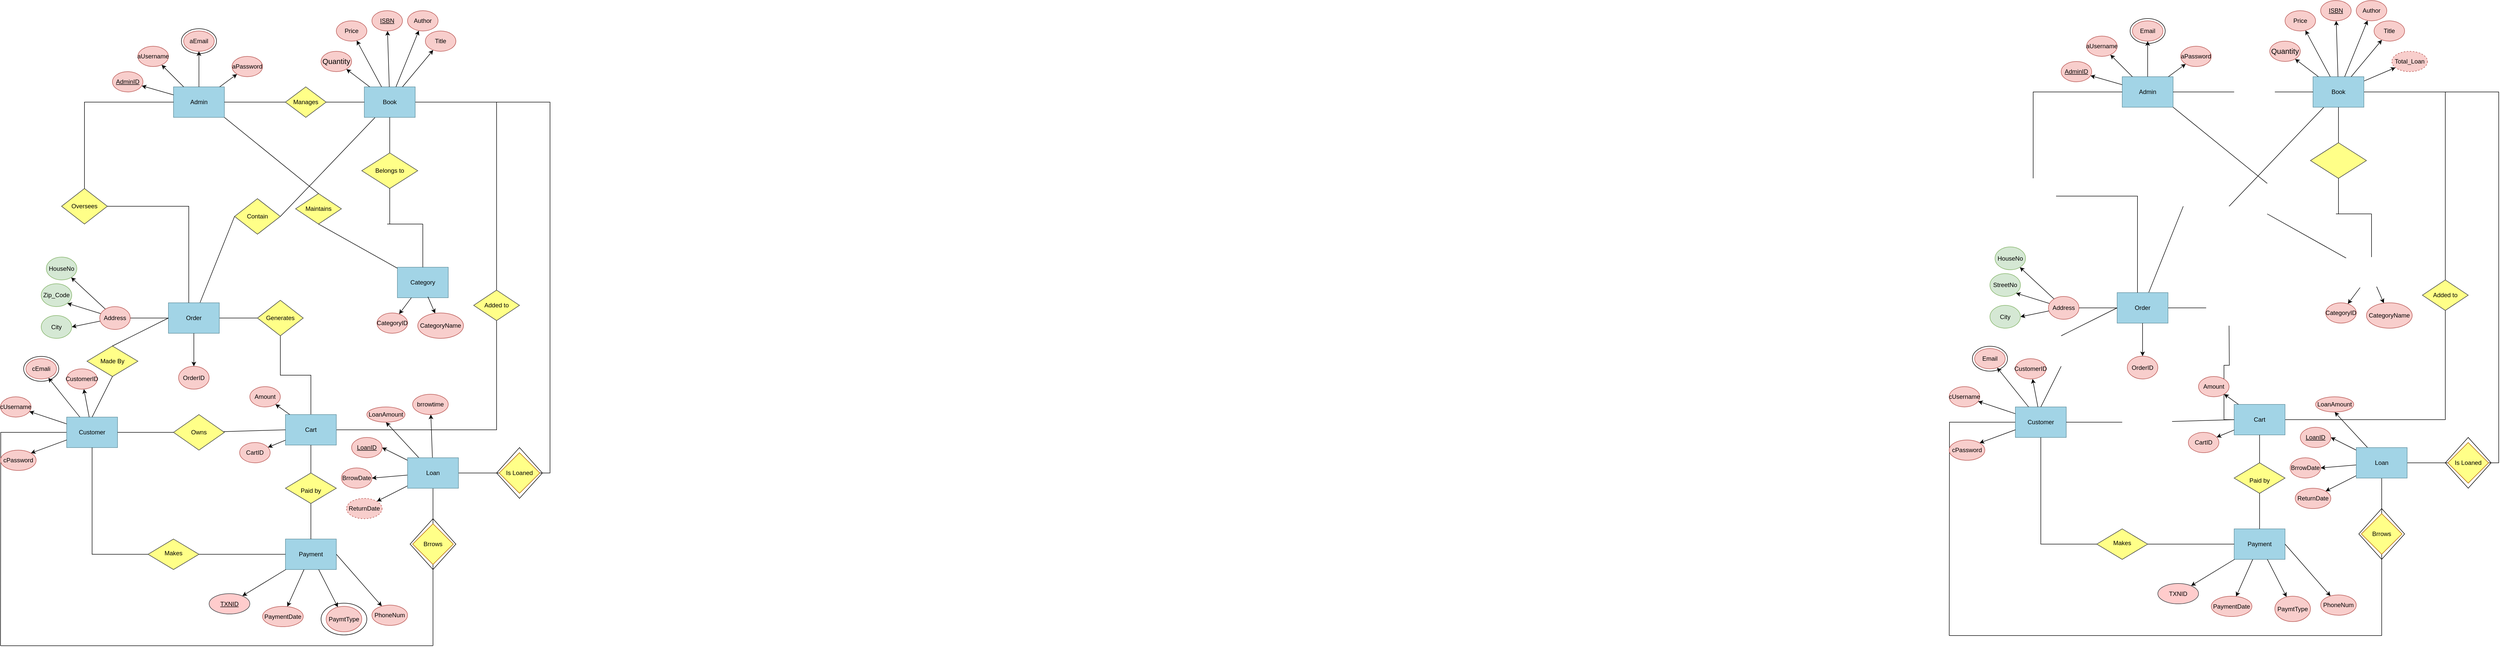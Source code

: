 <mxfile version="26.0.5">
  <diagram name="Page-1" id="6lhcVRIQe2DY9xGinTSk">
    <mxGraphModel dx="404" dy="1044" grid="1" gridSize="10" guides="1" tooltips="1" connect="1" arrows="1" fold="1" page="0" pageScale="1" pageWidth="1390" pageHeight="980" math="0" shadow="0">
      <root>
        <mxCell id="0" />
        <mxCell id="1" parent="0" />
        <mxCell id="knSOr63fwJM2YxoM46Qa-2" value="Admin" style="rounded=0;whiteSpace=wrap;html=1;fillColor=#a2d4e6;strokeColor=#63919f;" parent="1" vertex="1">
          <mxGeometry x="470" y="-370" width="100" height="60" as="geometry" />
        </mxCell>
        <mxCell id="knSOr63fwJM2YxoM46Qa-3" value="&lt;u&gt;AdminID&lt;/u&gt;" style="ellipse;whiteSpace=wrap;html=1;fillColor=#f8cecc;strokeColor=#b85450;" parent="1" vertex="1">
          <mxGeometry x="350" y="-400" width="60" height="40" as="geometry" />
        </mxCell>
        <mxCell id="knSOr63fwJM2YxoM46Qa-4" parent="1" source="knSOr63fwJM2YxoM46Qa-2" target="knSOr63fwJM2YxoM46Qa-3" edge="1">
          <mxGeometry relative="1" as="geometry" />
        </mxCell>
        <mxCell id="knSOr63fwJM2YxoM46Qa-5" value="aUsername" style="ellipse;whiteSpace=wrap;html=1;fillColor=#f8cecc;strokeColor=#b85450;" parent="1" vertex="1">
          <mxGeometry x="400" y="-450" width="60" height="40" as="geometry" />
        </mxCell>
        <mxCell id="knSOr63fwJM2YxoM46Qa-6" parent="1" source="knSOr63fwJM2YxoM46Qa-2" target="knSOr63fwJM2YxoM46Qa-5" edge="1">
          <mxGeometry relative="1" as="geometry" />
        </mxCell>
        <mxCell id="knSOr63fwJM2YxoM46Qa-7" value="aEmail" style="ellipse;whiteSpace=wrap;html=1;fillColor=#f8cecc;strokeColor=#b85450;" parent="1" vertex="1">
          <mxGeometry x="490" y="-480" width="60" height="40" as="geometry" />
        </mxCell>
        <mxCell id="knSOr63fwJM2YxoM46Qa-8" parent="1" source="knSOr63fwJM2YxoM46Qa-2" target="knSOr63fwJM2YxoM46Qa-7" edge="1">
          <mxGeometry relative="1" as="geometry" />
        </mxCell>
        <mxCell id="knSOr63fwJM2YxoM46Qa-9" value="aPassword" style="ellipse;whiteSpace=wrap;html=1;fillColor=#f8cecc;strokeColor=#b85450;" parent="1" vertex="1">
          <mxGeometry x="585" y="-430" width="60" height="40" as="geometry" />
        </mxCell>
        <mxCell id="knSOr63fwJM2YxoM46Qa-10" parent="1" source="knSOr63fwJM2YxoM46Qa-2" target="knSOr63fwJM2YxoM46Qa-9" edge="1">
          <mxGeometry relative="1" as="geometry" />
        </mxCell>
        <mxCell id="knSOr63fwJM2YxoM46Qa-11" value="Manages" style="rhombus;whiteSpace=wrap;html=1;fillColor=#ffff88;strokeColor=#36393d;" parent="1" vertex="1">
          <mxGeometry x="690" y="-370" width="80" height="60" as="geometry" />
        </mxCell>
        <mxCell id="knSOr63fwJM2YxoM46Qa-12" value="Category" style="rounded=0;whiteSpace=wrap;html=1;fillColor=#a2d4e6;strokeColor=#63919f;" parent="1" vertex="1">
          <mxGeometry x="910" y="-15" width="100" height="60" as="geometry" />
        </mxCell>
        <mxCell id="knSOr63fwJM2YxoM46Qa-13" value="CategoryID" style="ellipse;whiteSpace=wrap;html=1;fillColor=#f8cecc;strokeColor=#b85450;" parent="1" vertex="1">
          <mxGeometry x="870" y="75" width="60" height="40" as="geometry" />
        </mxCell>
        <mxCell id="knSOr63fwJM2YxoM46Qa-14" parent="1" source="knSOr63fwJM2YxoM46Qa-12" target="knSOr63fwJM2YxoM46Qa-13" edge="1">
          <mxGeometry relative="1" as="geometry" />
        </mxCell>
        <mxCell id="knSOr63fwJM2YxoM46Qa-15" value="CategoryName" style="ellipse;whiteSpace=wrap;html=1;fillColor=#f8cecc;strokeColor=#b85450;" parent="1" vertex="1">
          <mxGeometry x="950" y="75" width="90" height="50" as="geometry" />
        </mxCell>
        <mxCell id="knSOr63fwJM2YxoM46Qa-16" style="exitX=0.6;exitY=0.971;exitDx=0;exitDy=0;exitPerimeter=0;" parent="1" source="knSOr63fwJM2YxoM46Qa-12" target="knSOr63fwJM2YxoM46Qa-15" edge="1">
          <mxGeometry relative="1" as="geometry">
            <mxPoint x="1000" y="211" as="sourcePoint" />
          </mxGeometry>
        </mxCell>
        <mxCell id="viwkElXMkvqY3WvH5bWG-11" style="edgeStyle=orthogonalEdgeStyle;rounded=0;orthogonalLoop=1;jettySize=auto;html=1;endArrow=none;endFill=0;" parent="1" source="knSOr63fwJM2YxoM46Qa-17" target="knSOr63fwJM2YxoM46Qa-91" edge="1">
          <mxGeometry relative="1" as="geometry">
            <mxPoint x="1120" y="-190" as="targetPoint" />
          </mxGeometry>
        </mxCell>
        <mxCell id="viwkElXMkvqY3WvH5bWG-37" style="rounded=0;orthogonalLoop=1;jettySize=auto;html=1;entryX=1;entryY=0.5;entryDx=0;entryDy=0;endArrow=none;endFill=0;" parent="1" source="knSOr63fwJM2YxoM46Qa-17" target="viwkElXMkvqY3WvH5bWG-40" edge="1">
          <mxGeometry relative="1" as="geometry">
            <mxPoint x="650" y="-140" as="targetPoint" />
          </mxGeometry>
        </mxCell>
        <mxCell id="XFWJKoRLsI-GRv0qEJuy-27" style="edgeStyle=orthogonalEdgeStyle;rounded=0;orthogonalLoop=1;jettySize=auto;html=1;entryX=1;entryY=0.5;entryDx=0;entryDy=0;endArrow=none;endFill=0;" parent="1" source="knSOr63fwJM2YxoM46Qa-17" target="XFWJKoRLsI-GRv0qEJuy-25" edge="1">
          <mxGeometry relative="1" as="geometry" />
        </mxCell>
        <mxCell id="knSOr63fwJM2YxoM46Qa-17" value="Book" style="rounded=0;whiteSpace=wrap;html=1;fillColor=#a2d4e6;strokeColor=#63919f;" parent="1" vertex="1">
          <mxGeometry x="845" y="-370" width="100" height="60" as="geometry" />
        </mxCell>
        <mxCell id="knSOr63fwJM2YxoM46Qa-18" value="&lt;span id=&quot;docs-internal-guid-73259956-7fff-de5f-6799-3c9fa48e41fe&quot;&gt;&lt;span style=&quot;font-size: 11pt; font-family: Arial, sans-serif; background-color: transparent; font-variant-numeric: normal; font-variant-east-asian: normal; font-variant-alternates: normal; font-variant-position: normal; font-variant-emoji: normal; vertical-align: baseline; white-space-collapse: preserve;&quot;&gt;Quantity&lt;/span&gt;&lt;/span&gt;" style="ellipse;whiteSpace=wrap;html=1;fillColor=#f8cecc;strokeColor=#b85450;" parent="1" vertex="1">
          <mxGeometry x="760" y="-440" width="60" height="40" as="geometry" />
        </mxCell>
        <mxCell id="knSOr63fwJM2YxoM46Qa-19" parent="1" source="knSOr63fwJM2YxoM46Qa-17" target="knSOr63fwJM2YxoM46Qa-18" edge="1">
          <mxGeometry relative="1" as="geometry" />
        </mxCell>
        <mxCell id="knSOr63fwJM2YxoM46Qa-20" value="Title" style="ellipse;whiteSpace=wrap;html=1;fillColor=#f8cecc;strokeColor=#b85450;" parent="1" vertex="1">
          <mxGeometry x="965" y="-480" width="60" height="40" as="geometry" />
        </mxCell>
        <mxCell id="knSOr63fwJM2YxoM46Qa-21" parent="1" source="knSOr63fwJM2YxoM46Qa-17" target="knSOr63fwJM2YxoM46Qa-20" edge="1">
          <mxGeometry relative="1" as="geometry" />
        </mxCell>
        <mxCell id="knSOr63fwJM2YxoM46Qa-22" value="&lt;u&gt;ISBN&lt;/u&gt;" style="ellipse;whiteSpace=wrap;html=1;fillColor=#f8cecc;strokeColor=#b85450;" parent="1" vertex="1">
          <mxGeometry x="860" y="-520" width="60" height="40" as="geometry" />
        </mxCell>
        <mxCell id="knSOr63fwJM2YxoM46Qa-23" parent="1" source="knSOr63fwJM2YxoM46Qa-17" target="knSOr63fwJM2YxoM46Qa-22" edge="1">
          <mxGeometry relative="1" as="geometry" />
        </mxCell>
        <mxCell id="knSOr63fwJM2YxoM46Qa-24" value="Price" style="ellipse;whiteSpace=wrap;html=1;fillColor=#f8cecc;strokeColor=#b85450;" parent="1" vertex="1">
          <mxGeometry x="790" y="-500" width="60" height="40" as="geometry" />
        </mxCell>
        <mxCell id="knSOr63fwJM2YxoM46Qa-25" parent="1" source="knSOr63fwJM2YxoM46Qa-17" target="knSOr63fwJM2YxoM46Qa-24" edge="1">
          <mxGeometry relative="1" as="geometry" />
        </mxCell>
        <mxCell id="knSOr63fwJM2YxoM46Qa-26" value="Author" style="ellipse;whiteSpace=wrap;html=1;fillColor=#f8cecc;strokeColor=#b85450;" parent="1" vertex="1">
          <mxGeometry x="930" y="-520" width="60" height="40" as="geometry" />
        </mxCell>
        <mxCell id="knSOr63fwJM2YxoM46Qa-27" parent="1" source="knSOr63fwJM2YxoM46Qa-17" target="knSOr63fwJM2YxoM46Qa-26" edge="1">
          <mxGeometry relative="1" as="geometry" />
        </mxCell>
        <mxCell id="knSOr63fwJM2YxoM46Qa-28" value="Payment" style="rounded=0;whiteSpace=wrap;html=1;fillColor=#a2d4e6;strokeColor=#63919f;" parent="1" vertex="1">
          <mxGeometry x="690" y="520" width="100" height="60" as="geometry" />
        </mxCell>
        <mxCell id="knSOr63fwJM2YxoM46Qa-31" value="PaymtType" style="ellipse;whiteSpace=wrap;html=1;fillColor=#f8cecc;strokeColor=#b85450;" parent="1" vertex="1">
          <mxGeometry x="770" y="652.5" width="70" height="50" as="geometry" />
        </mxCell>
        <mxCell id="knSOr63fwJM2YxoM46Qa-32" parent="1" source="knSOr63fwJM2YxoM46Qa-28" target="knSOr63fwJM2YxoM46Qa-31" edge="1">
          <mxGeometry relative="1" as="geometry" />
        </mxCell>
        <mxCell id="knSOr63fwJM2YxoM46Qa-33" value="PaymentDate" style="ellipse;whiteSpace=wrap;html=1;fillColor=#f8cecc;strokeColor=#b85450;" parent="1" vertex="1">
          <mxGeometry x="645" y="652.5" width="80" height="40" as="geometry" />
        </mxCell>
        <mxCell id="knSOr63fwJM2YxoM46Qa-34" parent="1" source="knSOr63fwJM2YxoM46Qa-28" target="knSOr63fwJM2YxoM46Qa-33" edge="1">
          <mxGeometry relative="1" as="geometry" />
        </mxCell>
        <mxCell id="knSOr63fwJM2YxoM46Qa-35" value="&lt;u&gt;TXNID&lt;/u&gt;" style="ellipse;whiteSpace=wrap;html=1;fillColor=#ffcccc;strokeColor=#36393d;" parent="1" vertex="1">
          <mxGeometry x="540" y="627.5" width="80" height="40" as="geometry" />
        </mxCell>
        <mxCell id="knSOr63fwJM2YxoM46Qa-36" parent="1" source="knSOr63fwJM2YxoM46Qa-28" target="knSOr63fwJM2YxoM46Qa-35" edge="1">
          <mxGeometry relative="1" as="geometry" />
        </mxCell>
        <mxCell id="viwkElXMkvqY3WvH5bWG-10" style="edgeStyle=orthogonalEdgeStyle;rounded=0;orthogonalLoop=1;jettySize=auto;html=1;entryX=0.5;entryY=1;entryDx=0;entryDy=0;endArrow=none;endFill=0;" parent="1" source="knSOr63fwJM2YxoM46Qa-37" target="knSOr63fwJM2YxoM46Qa-91" edge="1">
          <mxGeometry relative="1" as="geometry" />
        </mxCell>
        <mxCell id="viwkElXMkvqY3WvH5bWG-21" style="edgeStyle=orthogonalEdgeStyle;rounded=0;orthogonalLoop=1;jettySize=auto;html=1;entryX=0.5;entryY=1;entryDx=0;entryDy=0;endArrow=none;endFill=0;" parent="1" source="knSOr63fwJM2YxoM46Qa-37" target="viwkElXMkvqY3WvH5bWG-15" edge="1">
          <mxGeometry relative="1" as="geometry" />
        </mxCell>
        <mxCell id="knSOr63fwJM2YxoM46Qa-37" value="Cart" style="rounded=0;whiteSpace=wrap;html=1;fillColor=#a2d4e6;strokeColor=#63919f;" parent="1" vertex="1">
          <mxGeometry x="690" y="275" width="100" height="60" as="geometry" />
        </mxCell>
        <mxCell id="knSOr63fwJM2YxoM46Qa-38" value="CartID" style="ellipse;whiteSpace=wrap;html=1;fillColor=#f8cecc;strokeColor=#b85450;" parent="1" vertex="1">
          <mxGeometry x="600" y="330" width="60" height="40" as="geometry" />
        </mxCell>
        <mxCell id="knSOr63fwJM2YxoM46Qa-39" parent="1" source="knSOr63fwJM2YxoM46Qa-37" target="knSOr63fwJM2YxoM46Qa-38" edge="1">
          <mxGeometry relative="1" as="geometry" />
        </mxCell>
        <mxCell id="knSOr63fwJM2YxoM46Qa-40" value="Amount" style="ellipse;whiteSpace=wrap;html=1;fillColor=#f8cecc;strokeColor=#b85450;" parent="1" vertex="1">
          <mxGeometry x="620" y="220" width="60" height="40" as="geometry" />
        </mxCell>
        <mxCell id="knSOr63fwJM2YxoM46Qa-41" parent="1" source="knSOr63fwJM2YxoM46Qa-37" target="knSOr63fwJM2YxoM46Qa-40" edge="1">
          <mxGeometry relative="1" as="geometry" />
        </mxCell>
        <mxCell id="viwkElXMkvqY3WvH5bWG-17" style="edgeStyle=orthogonalEdgeStyle;rounded=0;orthogonalLoop=1;jettySize=auto;html=1;entryX=0;entryY=0.5;entryDx=0;entryDy=0;endArrow=none;endFill=0;" parent="1" source="knSOr63fwJM2YxoM46Qa-42" target="viwkElXMkvqY3WvH5bWG-15" edge="1">
          <mxGeometry relative="1" as="geometry" />
        </mxCell>
        <mxCell id="viwkElXMkvqY3WvH5bWG-27" style="rounded=0;orthogonalLoop=1;jettySize=auto;html=1;entryX=1;entryY=0.5;entryDx=0;entryDy=0;endArrow=none;endFill=0;" parent="1" source="knSOr63fwJM2YxoM46Qa-42" target="viwkElXMkvqY3WvH5bWG-22" edge="1">
          <mxGeometry relative="1" as="geometry" />
        </mxCell>
        <mxCell id="viwkElXMkvqY3WvH5bWG-38" style="rounded=0;orthogonalLoop=1;jettySize=auto;html=1;entryX=0;entryY=0.5;entryDx=0;entryDy=0;endArrow=none;endFill=0;" parent="1" source="knSOr63fwJM2YxoM46Qa-42" target="viwkElXMkvqY3WvH5bWG-40" edge="1">
          <mxGeometry relative="1" as="geometry">
            <mxPoint x="560" y="10.0" as="targetPoint" />
          </mxGeometry>
        </mxCell>
        <mxCell id="knSOr63fwJM2YxoM46Qa-42" value="Order" style="rounded=0;whiteSpace=wrap;html=1;fillColor=#a2d4e6;strokeColor=#63919f;" parent="1" vertex="1">
          <mxGeometry x="460" y="55" width="100" height="60" as="geometry" />
        </mxCell>
        <mxCell id="knSOr63fwJM2YxoM46Qa-43" value="OrderID" style="ellipse;whiteSpace=wrap;html=1;fillColor=#f8cecc;strokeColor=#b85450;" parent="1" vertex="1">
          <mxGeometry x="480" y="180" width="60" height="45" as="geometry" />
        </mxCell>
        <mxCell id="knSOr63fwJM2YxoM46Qa-44" parent="1" source="knSOr63fwJM2YxoM46Qa-42" target="knSOr63fwJM2YxoM46Qa-43" edge="1">
          <mxGeometry relative="1" as="geometry" />
        </mxCell>
        <mxCell id="XFWJKoRLsI-GRv0qEJuy-2" style="edgeStyle=orthogonalEdgeStyle;rounded=0;orthogonalLoop=1;jettySize=auto;html=1;elbow=vertical;endArrow=none;endFill=0;" parent="1" source="knSOr63fwJM2YxoM46Qa-49" edge="1">
          <mxGeometry relative="1" as="geometry">
            <mxPoint x="130" y="730" as="targetPoint" />
          </mxGeometry>
        </mxCell>
        <mxCell id="knSOr63fwJM2YxoM46Qa-49" value="Customer" style="rounded=0;whiteSpace=wrap;html=1;fillColor=#a2d4e6;strokeColor=#63919f;" parent="1" vertex="1">
          <mxGeometry x="260" y="280" width="100" height="60" as="geometry" />
        </mxCell>
        <mxCell id="knSOr63fwJM2YxoM46Qa-50" value="CustomerID" style="ellipse;whiteSpace=wrap;html=1;fillColor=#f8cecc;strokeColor=#b85450;" parent="1" vertex="1">
          <mxGeometry x="260" y="185" width="60" height="40" as="geometry" />
        </mxCell>
        <mxCell id="knSOr63fwJM2YxoM46Qa-51" parent="1" source="knSOr63fwJM2YxoM46Qa-49" target="knSOr63fwJM2YxoM46Qa-50" edge="1">
          <mxGeometry relative="1" as="geometry" />
        </mxCell>
        <mxCell id="knSOr63fwJM2YxoM46Qa-52" value="cUsername" style="ellipse;whiteSpace=wrap;html=1;fillColor=#f8cecc;strokeColor=#b85450;" parent="1" vertex="1">
          <mxGeometry x="130" y="240" width="60" height="40" as="geometry" />
        </mxCell>
        <mxCell id="knSOr63fwJM2YxoM46Qa-53" parent="1" source="knSOr63fwJM2YxoM46Qa-49" target="knSOr63fwJM2YxoM46Qa-52" edge="1">
          <mxGeometry relative="1" as="geometry" />
        </mxCell>
        <mxCell id="knSOr63fwJM2YxoM46Qa-54" value="cEmali" style="ellipse;whiteSpace=wrap;html=1;fillColor=#f8cecc;strokeColor=#b85450;" parent="1" vertex="1">
          <mxGeometry x="180" y="165" width="60" height="40" as="geometry" />
        </mxCell>
        <mxCell id="knSOr63fwJM2YxoM46Qa-55" parent="1" source="knSOr63fwJM2YxoM46Qa-49" target="knSOr63fwJM2YxoM46Qa-54" edge="1">
          <mxGeometry relative="1" as="geometry" />
        </mxCell>
        <mxCell id="knSOr63fwJM2YxoM46Qa-56" value="" style="endArrow=none;html=1;rounded=0;entryX=0.5;entryY=1;entryDx=0;entryDy=0;exitX=0.5;exitY=0;exitDx=0;exitDy=0;" parent="1" source="knSOr63fwJM2YxoM46Qa-57" target="knSOr63fwJM2YxoM46Qa-17" edge="1">
          <mxGeometry width="50" height="50" relative="1" as="geometry">
            <mxPoint x="900" y="-210" as="sourcePoint" />
            <mxPoint x="900" y="-171" as="targetPoint" />
          </mxGeometry>
        </mxCell>
        <mxCell id="knSOr63fwJM2YxoM46Qa-57" value="" style="rhombus;whiteSpace=wrap;html=1;fillColor=#ffff88;strokeColor=#36393d;" parent="1" vertex="1">
          <mxGeometry x="840" y="-240" width="110" height="70" as="geometry" />
        </mxCell>
        <mxCell id="knSOr63fwJM2YxoM46Qa-59" value="Belongs to" style="text;html=1;align=center;verticalAlign=middle;whiteSpace=wrap;rounded=0;fillColor=none;strokeColor=none;glass=0;gradientColor=none;" parent="1" vertex="1">
          <mxGeometry x="865" y="-220" width="60" height="30" as="geometry" />
        </mxCell>
        <mxCell id="viwkElXMkvqY3WvH5bWG-7" style="rounded=0;orthogonalLoop=1;jettySize=auto;html=1;entryX=0;entryY=0.5;entryDx=0;entryDy=0;endArrow=none;endFill=0;" parent="1" source="knSOr63fwJM2YxoM46Qa-60" target="knSOr63fwJM2YxoM46Qa-37" edge="1">
          <mxGeometry relative="1" as="geometry">
            <mxPoint x="670" y="300" as="targetPoint" />
          </mxGeometry>
        </mxCell>
        <mxCell id="knSOr63fwJM2YxoM46Qa-60" value="" style="rhombus;whiteSpace=wrap;html=1;fillColor=#ffff88;strokeColor=#36393d;" parent="1" vertex="1">
          <mxGeometry x="470" y="275" width="100" height="70" as="geometry" />
        </mxCell>
        <mxCell id="knSOr63fwJM2YxoM46Qa-61" value="Owns" style="text;html=1;align=center;verticalAlign=middle;whiteSpace=wrap;rounded=0;" parent="1" vertex="1">
          <mxGeometry x="490" y="295" width="60" height="30" as="geometry" />
        </mxCell>
        <mxCell id="knSOr63fwJM2YxoM46Qa-62" value="" style="endArrow=none;html=1;rounded=0;entryX=0;entryY=0.5;entryDx=0;entryDy=0;exitX=1;exitY=0.5;exitDx=0;exitDy=0;" parent="1" source="knSOr63fwJM2YxoM46Qa-11" target="knSOr63fwJM2YxoM46Qa-17" edge="1">
          <mxGeometry width="50" height="50" relative="1" as="geometry">
            <mxPoint x="390" y="-160" as="sourcePoint" />
            <mxPoint x="440" y="-210" as="targetPoint" />
          </mxGeometry>
        </mxCell>
        <mxCell id="knSOr63fwJM2YxoM46Qa-65" value="" style="endArrow=none;html=1;rounded=0;entryX=0;entryY=0.5;entryDx=0;entryDy=0;exitX=1;exitY=0.5;exitDx=0;exitDy=0;" parent="1" source="knSOr63fwJM2YxoM46Qa-49" target="knSOr63fwJM2YxoM46Qa-60" edge="1">
          <mxGeometry width="50" height="50" relative="1" as="geometry">
            <mxPoint x="420" y="245" as="sourcePoint" />
            <mxPoint x="510" y="110" as="targetPoint" />
          </mxGeometry>
        </mxCell>
        <mxCell id="viwkElXMkvqY3WvH5bWG-8" style="rounded=0;orthogonalLoop=1;jettySize=auto;html=1;entryX=0.5;entryY=0;entryDx=0;entryDy=0;endArrow=none;endFill=0;" parent="1" source="knSOr63fwJM2YxoM46Qa-66" target="knSOr63fwJM2YxoM46Qa-28" edge="1">
          <mxGeometry relative="1" as="geometry" />
        </mxCell>
        <mxCell id="knSOr63fwJM2YxoM46Qa-66" value="" style="rhombus;whiteSpace=wrap;html=1;fillColor=#ffff88;strokeColor=#36393d;" parent="1" vertex="1">
          <mxGeometry x="690" y="390" width="100" height="60" as="geometry" />
        </mxCell>
        <mxCell id="knSOr63fwJM2YxoM46Qa-67" value="" style="endArrow=none;html=1;rounded=0;entryX=0.5;entryY=0;entryDx=0;entryDy=0;exitX=0.5;exitY=1;exitDx=0;exitDy=0;" parent="1" source="knSOr63fwJM2YxoM46Qa-37" target="knSOr63fwJM2YxoM46Qa-66" edge="1">
          <mxGeometry width="50" height="50" relative="1" as="geometry">
            <mxPoint x="750" y="260" as="sourcePoint" />
            <mxPoint x="749.81" y="325" as="targetPoint" />
          </mxGeometry>
        </mxCell>
        <mxCell id="knSOr63fwJM2YxoM46Qa-69" value="Paid by" style="text;html=1;align=center;verticalAlign=middle;whiteSpace=wrap;rounded=0;" parent="1" vertex="1">
          <mxGeometry x="710" y="410" width="60" height="30" as="geometry" />
        </mxCell>
        <mxCell id="knSOr63fwJM2YxoM46Qa-70" value="" style="rhombus;whiteSpace=wrap;html=1;fillColor=#ffff88;strokeColor=#36393d;" parent="1" vertex="1">
          <mxGeometry x="250" y="-170" width="90" height="70" as="geometry" />
        </mxCell>
        <mxCell id="knSOr63fwJM2YxoM46Qa-71" value="Oversees" style="text;html=1;align=center;verticalAlign=middle;whiteSpace=wrap;rounded=0;" parent="1" vertex="1">
          <mxGeometry x="265" y="-150" width="60" height="30" as="geometry" />
        </mxCell>
        <mxCell id="knSOr63fwJM2YxoM46Qa-72" value="" style="endArrow=none;html=1;rounded=0;entryX=0;entryY=0.5;entryDx=0;entryDy=0;exitX=0.5;exitY=0;exitDx=0;exitDy=0;" parent="1" source="knSOr63fwJM2YxoM46Qa-70" target="knSOr63fwJM2YxoM46Qa-2" edge="1">
          <mxGeometry width="50" height="50" relative="1" as="geometry">
            <mxPoint x="540" y="50" as="sourcePoint" />
            <mxPoint x="590" as="targetPoint" />
            <Array as="points">
              <mxPoint x="295" y="-340" />
            </Array>
          </mxGeometry>
        </mxCell>
        <mxCell id="knSOr63fwJM2YxoM46Qa-73" value="" style="endArrow=none;html=1;rounded=0;entryX=1;entryY=0.5;entryDx=0;entryDy=0;exitX=0.4;exitY=0;exitDx=0;exitDy=0;exitPerimeter=0;" parent="1" source="knSOr63fwJM2YxoM46Qa-42" target="knSOr63fwJM2YxoM46Qa-70" edge="1">
          <mxGeometry width="50" height="50" relative="1" as="geometry">
            <mxPoint x="560" y="40" as="sourcePoint" />
            <mxPoint x="570" y="-10" as="targetPoint" />
            <Array as="points">
              <mxPoint x="500" y="-135" />
            </Array>
          </mxGeometry>
        </mxCell>
        <mxCell id="knSOr63fwJM2YxoM46Qa-78" value="" style="rhombus;whiteSpace=wrap;html=1;fillColor=#ffff88;strokeColor=#36393d;" parent="1" vertex="1">
          <mxGeometry x="300" y="140" width="100" height="60" as="geometry" />
        </mxCell>
        <mxCell id="knSOr63fwJM2YxoM46Qa-79" value="" style="endArrow=none;html=1;rounded=0;exitX=0.5;exitY=0;exitDx=0;exitDy=0;entryX=0;entryY=0.5;entryDx=0;entryDy=0;" parent="1" source="knSOr63fwJM2YxoM46Qa-78" target="knSOr63fwJM2YxoM46Qa-42" edge="1">
          <mxGeometry width="50" height="50" relative="1" as="geometry">
            <mxPoint x="730" y="120" as="sourcePoint" />
            <mxPoint x="520" y="70" as="targetPoint" />
          </mxGeometry>
        </mxCell>
        <mxCell id="knSOr63fwJM2YxoM46Qa-80" value="" style="endArrow=none;html=1;rounded=0;exitX=0.5;exitY=0;exitDx=0;exitDy=0;entryX=0.5;entryY=1;entryDx=0;entryDy=0;" parent="1" source="knSOr63fwJM2YxoM46Qa-49" target="knSOr63fwJM2YxoM46Qa-78" edge="1">
          <mxGeometry width="50" height="50" relative="1" as="geometry">
            <mxPoint x="730" y="120" as="sourcePoint" />
            <mxPoint x="780" y="70" as="targetPoint" />
          </mxGeometry>
        </mxCell>
        <mxCell id="knSOr63fwJM2YxoM46Qa-81" value="Made By" style="text;html=1;align=center;verticalAlign=middle;whiteSpace=wrap;rounded=0;" parent="1" vertex="1">
          <mxGeometry x="320" y="155" width="60" height="30" as="geometry" />
        </mxCell>
        <mxCell id="knSOr63fwJM2YxoM46Qa-82" value="" style="rhombus;whiteSpace=wrap;html=1;fillColor=#ffff88;strokeColor=#36393d;" parent="1" vertex="1">
          <mxGeometry x="420" y="520" width="100" height="60" as="geometry" />
        </mxCell>
        <mxCell id="knSOr63fwJM2YxoM46Qa-83" value="Makes" style="text;html=1;align=center;verticalAlign=middle;whiteSpace=wrap;rounded=0;" parent="1" vertex="1">
          <mxGeometry x="440" y="535" width="60" height="25" as="geometry" />
        </mxCell>
        <mxCell id="knSOr63fwJM2YxoM46Qa-84" value="" style="endArrow=none;html=1;rounded=0;entryX=0;entryY=0.5;entryDx=0;entryDy=0;exitX=1;exitY=0.5;exitDx=0;exitDy=0;" parent="1" source="knSOr63fwJM2YxoM46Qa-82" target="knSOr63fwJM2YxoM46Qa-28" edge="1">
          <mxGeometry width="50" height="50" relative="1" as="geometry">
            <mxPoint x="610" y="420" as="sourcePoint" />
            <mxPoint x="660" y="370" as="targetPoint" />
          </mxGeometry>
        </mxCell>
        <mxCell id="knSOr63fwJM2YxoM46Qa-85" value="" style="endArrow=none;html=1;rounded=0;exitX=0.5;exitY=1;exitDx=0;exitDy=0;entryX=0;entryY=0.5;entryDx=0;entryDy=0;" parent="1" source="knSOr63fwJM2YxoM46Qa-49" target="knSOr63fwJM2YxoM46Qa-82" edge="1">
          <mxGeometry width="50" height="50" relative="1" as="geometry">
            <mxPoint x="610" y="420" as="sourcePoint" />
            <mxPoint x="660" y="370" as="targetPoint" />
            <Array as="points">
              <mxPoint x="310" y="550" />
            </Array>
          </mxGeometry>
        </mxCell>
        <mxCell id="knSOr63fwJM2YxoM46Qa-86" value="" style="rhombus;whiteSpace=wrap;html=1;fillColor=#ffff88;strokeColor=#36393d;" parent="1" vertex="1">
          <mxGeometry x="710" y="-160" width="90" height="60" as="geometry" />
        </mxCell>
        <mxCell id="knSOr63fwJM2YxoM46Qa-89" value="Maintains" style="text;html=1;align=center;verticalAlign=middle;whiteSpace=wrap;rounded=0;" parent="1" vertex="1">
          <mxGeometry x="725" y="-145" width="60" height="30" as="geometry" />
        </mxCell>
        <mxCell id="knSOr63fwJM2YxoM46Qa-91" value="" style="rhombus;whiteSpace=wrap;html=1;fillColor=#ffff88;strokeColor=#36393d;" parent="1" vertex="1">
          <mxGeometry x="1060" y="30" width="90" height="60" as="geometry" />
        </mxCell>
        <mxCell id="knSOr63fwJM2YxoM46Qa-94" value="Added to" style="text;html=1;align=center;verticalAlign=middle;whiteSpace=wrap;rounded=0;" parent="1" vertex="1">
          <mxGeometry x="1075" y="45" width="60" height="30" as="geometry" />
        </mxCell>
        <mxCell id="pzduVk1Wxx4do5fI0MAX-31" value="" style="endArrow=classic;html=1;rounded=0;exitX=1;exitY=0.5;exitDx=0;exitDy=0;" parent="1" source="knSOr63fwJM2YxoM46Qa-28" target="pzduVk1Wxx4do5fI0MAX-32" edge="1">
          <mxGeometry width="50" height="50" relative="1" as="geometry">
            <mxPoint x="990" y="600" as="sourcePoint" />
            <mxPoint x="1010" y="630" as="targetPoint" />
          </mxGeometry>
        </mxCell>
        <mxCell id="pzduVk1Wxx4do5fI0MAX-32" value="PhoneNum" style="ellipse;whiteSpace=wrap;html=1;fillColor=#f8cecc;strokeColor=#b85450;" parent="1" vertex="1">
          <mxGeometry x="860" y="650" width="70" height="40" as="geometry" />
        </mxCell>
        <mxCell id="pzduVk1Wxx4do5fI0MAX-35" value="" style="endArrow=classic;html=1;rounded=0;exitX=0;exitY=0.75;exitDx=0;exitDy=0;entryX=1;entryY=0;entryDx=0;entryDy=0;" parent="1" source="knSOr63fwJM2YxoM46Qa-49" target="pzduVk1Wxx4do5fI0MAX-36" edge="1">
          <mxGeometry width="50" height="50" relative="1" as="geometry">
            <mxPoint x="220" y="250" as="sourcePoint" />
            <mxPoint x="70" y="300" as="targetPoint" />
          </mxGeometry>
        </mxCell>
        <mxCell id="pzduVk1Wxx4do5fI0MAX-36" value="cPassword" style="ellipse;whiteSpace=wrap;html=1;fillColor=#f8cecc;strokeColor=#b85450;" parent="1" vertex="1">
          <mxGeometry x="130" y="345" width="70" height="40" as="geometry" />
        </mxCell>
        <mxCell id="pzduVk1Wxx4do5fI0MAX-38" value="" style="endArrow=none;html=1;rounded=0;entryX=0;entryY=0.5;entryDx=0;entryDy=0;exitX=1;exitY=0.5;exitDx=0;exitDy=0;" parent="1" source="knSOr63fwJM2YxoM46Qa-2" target="knSOr63fwJM2YxoM46Qa-11" edge="1">
          <mxGeometry width="50" height="50" relative="1" as="geometry">
            <mxPoint x="610" y="-310" as="sourcePoint" />
            <mxPoint x="660" y="-360" as="targetPoint" />
          </mxGeometry>
        </mxCell>
        <mxCell id="pzduVk1Wxx4do5fI0MAX-40" value="" style="endArrow=none;html=1;rounded=0;entryX=0.5;entryY=1;entryDx=0;entryDy=0;" parent="1" target="knSOr63fwJM2YxoM46Qa-57" edge="1">
          <mxGeometry width="50" height="50" relative="1" as="geometry">
            <mxPoint x="895" y="-100" as="sourcePoint" />
            <mxPoint x="990" y="-120" as="targetPoint" />
          </mxGeometry>
        </mxCell>
        <mxCell id="pzduVk1Wxx4do5fI0MAX-42" value="" style="endArrow=none;html=1;rounded=0;exitX=0.5;exitY=0;exitDx=0;exitDy=0;" parent="1" source="knSOr63fwJM2YxoM46Qa-12" edge="1">
          <mxGeometry width="50" height="50" relative="1" as="geometry">
            <mxPoint x="952.607" y="-15.0" as="sourcePoint" />
            <mxPoint x="960" y="-100" as="targetPoint" />
          </mxGeometry>
        </mxCell>
        <mxCell id="pzduVk1Wxx4do5fI0MAX-43" value="" style="endArrow=none;html=1;rounded=0;" parent="1" edge="1">
          <mxGeometry width="50" height="50" relative="1" as="geometry">
            <mxPoint x="890" y="-100" as="sourcePoint" />
            <mxPoint x="960" y="-100" as="targetPoint" />
          </mxGeometry>
        </mxCell>
        <mxCell id="pzduVk1Wxx4do5fI0MAX-44" value="" style="endArrow=none;html=1;rounded=0;entryX=0.5;entryY=0;entryDx=0;entryDy=0;exitX=1;exitY=1;exitDx=0;exitDy=0;" parent="1" source="knSOr63fwJM2YxoM46Qa-2" target="knSOr63fwJM2YxoM46Qa-86" edge="1">
          <mxGeometry width="50" height="50" relative="1" as="geometry">
            <mxPoint x="630" y="-280" as="sourcePoint" />
            <mxPoint x="580" y="-230" as="targetPoint" />
          </mxGeometry>
        </mxCell>
        <mxCell id="pzduVk1Wxx4do5fI0MAX-45" value="" style="endArrow=none;html=1;rounded=0;entryX=0.5;entryY=1;entryDx=0;entryDy=0;" parent="1" source="knSOr63fwJM2YxoM46Qa-12" target="knSOr63fwJM2YxoM46Qa-86" edge="1">
          <mxGeometry width="50" height="50" relative="1" as="geometry">
            <mxPoint x="780" y="-20" as="sourcePoint" />
            <mxPoint x="765" y="-99" as="targetPoint" />
          </mxGeometry>
        </mxCell>
        <mxCell id="viwkElXMkvqY3WvH5bWG-15" value="" style="rhombus;whiteSpace=wrap;html=1;fillColor=#ffff88;strokeColor=#36393d;" parent="1" vertex="1">
          <mxGeometry x="635" y="50" width="90" height="70" as="geometry" />
        </mxCell>
        <mxCell id="viwkElXMkvqY3WvH5bWG-16" value="Generates" style="text;html=1;align=center;verticalAlign=middle;whiteSpace=wrap;rounded=0;" parent="1" vertex="1">
          <mxGeometry x="650" y="70" width="60" height="30" as="geometry" />
        </mxCell>
        <mxCell id="viwkElXMkvqY3WvH5bWG-29" style="rounded=0;orthogonalLoop=1;jettySize=auto;html=1;entryX=1;entryY=1;entryDx=0;entryDy=0;" parent="1" source="viwkElXMkvqY3WvH5bWG-22" target="viwkElXMkvqY3WvH5bWG-34" edge="1">
          <mxGeometry relative="1" as="geometry">
            <mxPoint x="272" y="3" as="targetPoint" />
          </mxGeometry>
        </mxCell>
        <mxCell id="viwkElXMkvqY3WvH5bWG-31" style="rounded=0;orthogonalLoop=1;jettySize=auto;html=1;entryX=1;entryY=0.5;entryDx=0;entryDy=0;" parent="1" source="viwkElXMkvqY3WvH5bWG-22" target="viwkElXMkvqY3WvH5bWG-30" edge="1">
          <mxGeometry relative="1" as="geometry" />
        </mxCell>
        <mxCell id="viwkElXMkvqY3WvH5bWG-36" style="rounded=0;orthogonalLoop=1;jettySize=auto;html=1;" parent="1" source="viwkElXMkvqY3WvH5bWG-22" target="viwkElXMkvqY3WvH5bWG-35" edge="1">
          <mxGeometry relative="1" as="geometry" />
        </mxCell>
        <mxCell id="viwkElXMkvqY3WvH5bWG-22" value="Address" style="ellipse;whiteSpace=wrap;html=1;fillColor=#f8cecc;strokeColor=#b85450;" parent="1" vertex="1">
          <mxGeometry x="325" y="62.5" width="60" height="45" as="geometry" />
        </mxCell>
        <mxCell id="viwkElXMkvqY3WvH5bWG-30" value="City" style="ellipse;whiteSpace=wrap;html=1;fillColor=#d5e8d4;strokeColor=#82b366;" parent="1" vertex="1">
          <mxGeometry x="210" y="80" width="60" height="45" as="geometry" />
        </mxCell>
        <mxCell id="viwkElXMkvqY3WvH5bWG-34" value="Zip_Code" style="ellipse;whiteSpace=wrap;html=1;fillColor=#d5e8d4;strokeColor=#82b366;" parent="1" vertex="1">
          <mxGeometry x="210" y="17.5" width="60" height="45" as="geometry" />
        </mxCell>
        <mxCell id="viwkElXMkvqY3WvH5bWG-35" value="HouseNo" style="ellipse;whiteSpace=wrap;html=1;fillColor=#d5e8d4;strokeColor=#82b366;" parent="1" vertex="1">
          <mxGeometry x="220" y="-35" width="60" height="45" as="geometry" />
        </mxCell>
        <mxCell id="viwkElXMkvqY3WvH5bWG-40" value="" style="rhombus;whiteSpace=wrap;html=1;fillColor=#ffff88;strokeColor=#36393d;" parent="1" vertex="1">
          <mxGeometry x="590" y="-150" width="90" height="70" as="geometry" />
        </mxCell>
        <mxCell id="viwkElXMkvqY3WvH5bWG-41" value="Contain" style="text;html=1;align=center;verticalAlign=middle;whiteSpace=wrap;rounded=0;" parent="1" vertex="1">
          <mxGeometry x="605" y="-130" width="60" height="30" as="geometry" />
        </mxCell>
        <mxCell id="viwkElXMkvqY3WvH5bWG-46" value="" style="ellipse;whiteSpace=wrap;html=1;fillColor=none;fontStyle=0" parent="1" vertex="1">
          <mxGeometry x="175.5" y="160.5" width="69" height="49" as="geometry" />
        </mxCell>
        <mxCell id="XFWJKoRLsI-GRv0qEJuy-6" value="" style="edgeStyle=orthogonalEdgeStyle;rounded=0;orthogonalLoop=1;jettySize=auto;html=1;endArrow=none;endFill=0;" parent="1" source="XFWJKoRLsI-GRv0qEJuy-1" target="XFWJKoRLsI-GRv0qEJuy-5" edge="1">
          <mxGeometry relative="1" as="geometry" />
        </mxCell>
        <mxCell id="XFWJKoRLsI-GRv0qEJuy-13" style="rounded=0;orthogonalLoop=1;jettySize=auto;html=1;entryX=1;entryY=0.5;entryDx=0;entryDy=0;" parent="1" source="XFWJKoRLsI-GRv0qEJuy-1" target="XFWJKoRLsI-GRv0qEJuy-12" edge="1">
          <mxGeometry relative="1" as="geometry" />
        </mxCell>
        <mxCell id="XFWJKoRLsI-GRv0qEJuy-15" style="rounded=0;orthogonalLoop=1;jettySize=auto;html=1;entryX=1;entryY=0;entryDx=0;entryDy=0;" parent="1" source="XFWJKoRLsI-GRv0qEJuy-1" target="XFWJKoRLsI-GRv0qEJuy-14" edge="1">
          <mxGeometry relative="1" as="geometry" />
        </mxCell>
        <mxCell id="XFWJKoRLsI-GRv0qEJuy-16" style="rounded=0;orthogonalLoop=1;jettySize=auto;html=1;entryX=1;entryY=0.5;entryDx=0;entryDy=0;" parent="1" source="XFWJKoRLsI-GRv0qEJuy-1" target="XFWJKoRLsI-GRv0qEJuy-10" edge="1">
          <mxGeometry relative="1" as="geometry" />
        </mxCell>
        <mxCell id="XFWJKoRLsI-GRv0qEJuy-26" style="rounded=0;orthogonalLoop=1;jettySize=auto;html=1;entryX=0;entryY=0.5;entryDx=0;entryDy=0;endArrow=none;endFill=0;" parent="1" source="XFWJKoRLsI-GRv0qEJuy-1" target="XFWJKoRLsI-GRv0qEJuy-25" edge="1">
          <mxGeometry relative="1" as="geometry" />
        </mxCell>
        <mxCell id="XFWJKoRLsI-GRv0qEJuy-29" style="rounded=0;orthogonalLoop=1;jettySize=auto;html=1;entryX=0.5;entryY=1;entryDx=0;entryDy=0;" parent="1" source="XFWJKoRLsI-GRv0qEJuy-1" target="XFWJKoRLsI-GRv0qEJuy-28" edge="1">
          <mxGeometry relative="1" as="geometry" />
        </mxCell>
        <mxCell id="sQEM4rGQxNSdItZbO9cQ-2" style="rounded=0;orthogonalLoop=1;jettySize=auto;html=1;" edge="1" parent="1" source="XFWJKoRLsI-GRv0qEJuy-1" target="sQEM4rGQxNSdItZbO9cQ-1">
          <mxGeometry relative="1" as="geometry" />
        </mxCell>
        <mxCell id="XFWJKoRLsI-GRv0qEJuy-1" value="Loan" style="rounded=0;whiteSpace=wrap;html=1;fillColor=#a2d4e6;strokeColor=#63919f;" parent="1" vertex="1">
          <mxGeometry x="930" y="360" width="100" height="60" as="geometry" />
        </mxCell>
        <mxCell id="XFWJKoRLsI-GRv0qEJuy-7" style="rounded=0;orthogonalLoop=1;jettySize=auto;html=1;endArrow=none;endFill=0;" parent="1" source="XFWJKoRLsI-GRv0qEJuy-5" edge="1">
          <mxGeometry relative="1" as="geometry">
            <mxPoint x="980" y="730" as="targetPoint" />
          </mxGeometry>
        </mxCell>
        <mxCell id="XFWJKoRLsI-GRv0qEJuy-5" value="Brrows" style="rhombus;whiteSpace=wrap;html=1;fillColor=#FFFF88;strokeColor=#b46504;rounded=0;" parent="1" vertex="1">
          <mxGeometry x="940" y="490" width="80" height="80" as="geometry" />
        </mxCell>
        <mxCell id="XFWJKoRLsI-GRv0qEJuy-8" value="" style="endArrow=none;html=1;rounded=0;" parent="1" edge="1">
          <mxGeometry width="50" height="50" relative="1" as="geometry">
            <mxPoint x="130" y="730" as="sourcePoint" />
            <mxPoint x="980" y="730" as="targetPoint" />
          </mxGeometry>
        </mxCell>
        <mxCell id="XFWJKoRLsI-GRv0qEJuy-10" value="&lt;u&gt;LoanID&lt;/u&gt;" style="ellipse;whiteSpace=wrap;html=1;fillColor=#f8cecc;strokeColor=#b85450;" parent="1" vertex="1">
          <mxGeometry x="820" y="320" width="60" height="40" as="geometry" />
        </mxCell>
        <mxCell id="XFWJKoRLsI-GRv0qEJuy-12" value="BrrowDate" style="ellipse;whiteSpace=wrap;html=1;fillColor=#f8cecc;strokeColor=#b85450;" parent="1" vertex="1">
          <mxGeometry x="800" y="380" width="60" height="40" as="geometry" />
        </mxCell>
        <mxCell id="XFWJKoRLsI-GRv0qEJuy-14" value="ReturnDate" style="ellipse;whiteSpace=wrap;html=1;fillColor=#f8cecc;strokeColor=#b85450;dashed=1;" parent="1" vertex="1">
          <mxGeometry x="810" y="440" width="70" height="40" as="geometry" />
        </mxCell>
        <mxCell id="XFWJKoRLsI-GRv0qEJuy-25" value="Is Loaned" style="rhombus;whiteSpace=wrap;html=1;fillColor=#FFFF88;strokeColor=#b46504;rounded=0;" parent="1" vertex="1">
          <mxGeometry x="1110" y="350" width="80" height="80" as="geometry" />
        </mxCell>
        <mxCell id="XFWJKoRLsI-GRv0qEJuy-28" value="LoanAmount" style="ellipse;whiteSpace=wrap;html=1;fillColor=#f8cecc;strokeColor=#b85450;" parent="1" vertex="1">
          <mxGeometry x="850" y="260" width="75" height="30" as="geometry" />
        </mxCell>
        <mxCell id="XFWJKoRLsI-GRv0qEJuy-30" value="" style="rhombus;whiteSpace=wrap;html=1;fillColor=none;" parent="1" vertex="1">
          <mxGeometry x="935" y="480" width="90" height="100" as="geometry" />
        </mxCell>
        <mxCell id="XFWJKoRLsI-GRv0qEJuy-31" value="" style="rhombus;whiteSpace=wrap;html=1;fillColor=none;" parent="1" vertex="1">
          <mxGeometry x="1105" y="340" width="90" height="100" as="geometry" />
        </mxCell>
        <mxCell id="XFWJKoRLsI-GRv0qEJuy-32" value="" style="ellipse;whiteSpace=wrap;html=1;fillColor=none;fontStyle=0" parent="1" vertex="1">
          <mxGeometry x="485.5" y="-484.5" width="69" height="49" as="geometry" />
        </mxCell>
        <mxCell id="wVvBTP1eq_UGhcqoFyjs-1" value="Admin" style="rounded=0;whiteSpace=wrap;html=1;fillColor=#a2d4e6;strokeColor=#63919f;" parent="1" vertex="1">
          <mxGeometry x="4300" y="-390" width="100" height="60" as="geometry" />
        </mxCell>
        <mxCell id="wVvBTP1eq_UGhcqoFyjs-2" value="&lt;u&gt;AdminID&lt;/u&gt;" style="ellipse;whiteSpace=wrap;html=1;fillColor=#f8cecc;strokeColor=#b85450;" parent="1" vertex="1">
          <mxGeometry x="4180" y="-420" width="60" height="40" as="geometry" />
        </mxCell>
        <mxCell id="wVvBTP1eq_UGhcqoFyjs-3" parent="1" source="wVvBTP1eq_UGhcqoFyjs-1" target="wVvBTP1eq_UGhcqoFyjs-2" edge="1">
          <mxGeometry relative="1" as="geometry" />
        </mxCell>
        <mxCell id="wVvBTP1eq_UGhcqoFyjs-4" value="aUsername" style="ellipse;whiteSpace=wrap;html=1;fillColor=#f8cecc;strokeColor=#b85450;" parent="1" vertex="1">
          <mxGeometry x="4230" y="-470" width="60" height="40" as="geometry" />
        </mxCell>
        <mxCell id="wVvBTP1eq_UGhcqoFyjs-5" parent="1" source="wVvBTP1eq_UGhcqoFyjs-1" target="wVvBTP1eq_UGhcqoFyjs-4" edge="1">
          <mxGeometry relative="1" as="geometry" />
        </mxCell>
        <mxCell id="wVvBTP1eq_UGhcqoFyjs-6" value="Email" style="ellipse;whiteSpace=wrap;html=1;fillColor=#f8cecc;strokeColor=#b85450;" parent="1" vertex="1">
          <mxGeometry x="4320" y="-500" width="60" height="40" as="geometry" />
        </mxCell>
        <mxCell id="wVvBTP1eq_UGhcqoFyjs-7" parent="1" source="wVvBTP1eq_UGhcqoFyjs-1" target="wVvBTP1eq_UGhcqoFyjs-6" edge="1">
          <mxGeometry relative="1" as="geometry" />
        </mxCell>
        <mxCell id="wVvBTP1eq_UGhcqoFyjs-8" value="aPassword" style="ellipse;whiteSpace=wrap;html=1;fillColor=#f8cecc;strokeColor=#b85450;" parent="1" vertex="1">
          <mxGeometry x="4415" y="-450" width="60" height="40" as="geometry" />
        </mxCell>
        <mxCell id="wVvBTP1eq_UGhcqoFyjs-9" parent="1" source="wVvBTP1eq_UGhcqoFyjs-1" target="wVvBTP1eq_UGhcqoFyjs-8" edge="1">
          <mxGeometry relative="1" as="geometry" />
        </mxCell>
        <mxCell id="wVvBTP1eq_UGhcqoFyjs-12" value="CategoryID" style="ellipse;whiteSpace=wrap;html=1;fillColor=#f8cecc;strokeColor=#b85450;" parent="1" vertex="1">
          <mxGeometry x="4700" y="55" width="60" height="40" as="geometry" />
        </mxCell>
        <mxCell id="wVvBTP1eq_UGhcqoFyjs-13" parent="1" target="wVvBTP1eq_UGhcqoFyjs-12" edge="1">
          <mxGeometry relative="1" as="geometry">
            <mxPoint x="4767.5" y="25" as="sourcePoint" />
          </mxGeometry>
        </mxCell>
        <mxCell id="wVvBTP1eq_UGhcqoFyjs-14" value="CategoryName" style="ellipse;whiteSpace=wrap;html=1;fillColor=#f8cecc;strokeColor=#b85450;" parent="1" vertex="1">
          <mxGeometry x="4780" y="55" width="90" height="50" as="geometry" />
        </mxCell>
        <mxCell id="wVvBTP1eq_UGhcqoFyjs-15" style="exitX=0.6;exitY=0.971;exitDx=0;exitDy=0;exitPerimeter=0;" parent="1" target="wVvBTP1eq_UGhcqoFyjs-14" edge="1">
          <mxGeometry relative="1" as="geometry">
            <mxPoint x="4800" y="23.26" as="sourcePoint" />
          </mxGeometry>
        </mxCell>
        <mxCell id="wVvBTP1eq_UGhcqoFyjs-16" style="edgeStyle=orthogonalEdgeStyle;rounded=0;orthogonalLoop=1;jettySize=auto;html=1;endArrow=none;endFill=0;" parent="1" source="wVvBTP1eq_UGhcqoFyjs-20" target="wVvBTP1eq_UGhcqoFyjs-85" edge="1">
          <mxGeometry relative="1" as="geometry">
            <mxPoint x="4950" y="-210" as="targetPoint" />
          </mxGeometry>
        </mxCell>
        <mxCell id="wVvBTP1eq_UGhcqoFyjs-17" style="rounded=0;orthogonalLoop=1;jettySize=auto;html=1;entryX=1;entryY=0.5;entryDx=0;entryDy=0;endArrow=none;endFill=0;" parent="1" source="wVvBTP1eq_UGhcqoFyjs-20" edge="1">
          <mxGeometry relative="1" as="geometry">
            <mxPoint x="4510" y="-135" as="targetPoint" />
          </mxGeometry>
        </mxCell>
        <mxCell id="wVvBTP1eq_UGhcqoFyjs-18" style="edgeStyle=orthogonalEdgeStyle;rounded=0;orthogonalLoop=1;jettySize=auto;html=1;entryX=1;entryY=0.5;entryDx=0;entryDy=0;endArrow=none;endFill=0;" parent="1" source="wVvBTP1eq_UGhcqoFyjs-20" target="wVvBTP1eq_UGhcqoFyjs-122" edge="1">
          <mxGeometry relative="1" as="geometry" />
        </mxCell>
        <mxCell id="wVvBTP1eq_UGhcqoFyjs-19" style="rounded=0;orthogonalLoop=1;jettySize=auto;html=1;" parent="1" source="wVvBTP1eq_UGhcqoFyjs-20" target="wVvBTP1eq_UGhcqoFyjs-127" edge="1">
          <mxGeometry relative="1" as="geometry" />
        </mxCell>
        <mxCell id="wVvBTP1eq_UGhcqoFyjs-20" value="Book" style="rounded=0;whiteSpace=wrap;html=1;fillColor=#a2d4e6;strokeColor=#63919f;" parent="1" vertex="1">
          <mxGeometry x="4675" y="-390" width="100" height="60" as="geometry" />
        </mxCell>
        <mxCell id="wVvBTP1eq_UGhcqoFyjs-21" value="&lt;span id=&quot;docs-internal-guid-73259956-7fff-de5f-6799-3c9fa48e41fe&quot;&gt;&lt;span style=&quot;font-size: 11pt; font-family: Arial, sans-serif; background-color: transparent; font-variant-numeric: normal; font-variant-east-asian: normal; font-variant-alternates: normal; font-variant-position: normal; font-variant-emoji: normal; vertical-align: baseline; white-space-collapse: preserve;&quot;&gt;Quantity&lt;/span&gt;&lt;/span&gt;" style="ellipse;whiteSpace=wrap;html=1;fillColor=#f8cecc;strokeColor=#b85450;" parent="1" vertex="1">
          <mxGeometry x="4590" y="-460" width="60" height="40" as="geometry" />
        </mxCell>
        <mxCell id="wVvBTP1eq_UGhcqoFyjs-22" parent="1" source="wVvBTP1eq_UGhcqoFyjs-20" target="wVvBTP1eq_UGhcqoFyjs-21" edge="1">
          <mxGeometry relative="1" as="geometry" />
        </mxCell>
        <mxCell id="wVvBTP1eq_UGhcqoFyjs-23" value="Title" style="ellipse;whiteSpace=wrap;html=1;fillColor=#f8cecc;strokeColor=#b85450;" parent="1" vertex="1">
          <mxGeometry x="4795" y="-500" width="60" height="40" as="geometry" />
        </mxCell>
        <mxCell id="wVvBTP1eq_UGhcqoFyjs-24" parent="1" source="wVvBTP1eq_UGhcqoFyjs-20" target="wVvBTP1eq_UGhcqoFyjs-23" edge="1">
          <mxGeometry relative="1" as="geometry" />
        </mxCell>
        <mxCell id="wVvBTP1eq_UGhcqoFyjs-25" value="&lt;u&gt;ISBN&lt;/u&gt;" style="ellipse;whiteSpace=wrap;html=1;fillColor=#f8cecc;strokeColor=#b85450;" parent="1" vertex="1">
          <mxGeometry x="4690" y="-540" width="60" height="40" as="geometry" />
        </mxCell>
        <mxCell id="wVvBTP1eq_UGhcqoFyjs-26" parent="1" source="wVvBTP1eq_UGhcqoFyjs-20" target="wVvBTP1eq_UGhcqoFyjs-25" edge="1">
          <mxGeometry relative="1" as="geometry" />
        </mxCell>
        <mxCell id="wVvBTP1eq_UGhcqoFyjs-27" value="Price" style="ellipse;whiteSpace=wrap;html=1;fillColor=#f8cecc;strokeColor=#b85450;" parent="1" vertex="1">
          <mxGeometry x="4620" y="-520" width="60" height="40" as="geometry" />
        </mxCell>
        <mxCell id="wVvBTP1eq_UGhcqoFyjs-28" parent="1" source="wVvBTP1eq_UGhcqoFyjs-20" target="wVvBTP1eq_UGhcqoFyjs-27" edge="1">
          <mxGeometry relative="1" as="geometry" />
        </mxCell>
        <mxCell id="wVvBTP1eq_UGhcqoFyjs-29" value="Author" style="ellipse;whiteSpace=wrap;html=1;fillColor=#f8cecc;strokeColor=#b85450;" parent="1" vertex="1">
          <mxGeometry x="4760" y="-540" width="60" height="40" as="geometry" />
        </mxCell>
        <mxCell id="wVvBTP1eq_UGhcqoFyjs-30" parent="1" source="wVvBTP1eq_UGhcqoFyjs-20" target="wVvBTP1eq_UGhcqoFyjs-29" edge="1">
          <mxGeometry relative="1" as="geometry" />
        </mxCell>
        <mxCell id="wVvBTP1eq_UGhcqoFyjs-31" value="Payment" style="rounded=0;whiteSpace=wrap;html=1;fillColor=#a2d4e6;strokeColor=#63919f;" parent="1" vertex="1">
          <mxGeometry x="4520" y="500" width="100" height="60" as="geometry" />
        </mxCell>
        <mxCell id="wVvBTP1eq_UGhcqoFyjs-32" value="PaymtType" style="ellipse;whiteSpace=wrap;html=1;fillColor=#f8cecc;strokeColor=#b85450;" parent="1" vertex="1">
          <mxGeometry x="4600" y="632.5" width="70" height="50" as="geometry" />
        </mxCell>
        <mxCell id="wVvBTP1eq_UGhcqoFyjs-33" parent="1" source="wVvBTP1eq_UGhcqoFyjs-31" target="wVvBTP1eq_UGhcqoFyjs-32" edge="1">
          <mxGeometry relative="1" as="geometry" />
        </mxCell>
        <mxCell id="wVvBTP1eq_UGhcqoFyjs-34" value="PaymentDate" style="ellipse;whiteSpace=wrap;html=1;fillColor=#f8cecc;strokeColor=#b85450;" parent="1" vertex="1">
          <mxGeometry x="4475" y="632.5" width="80" height="40" as="geometry" />
        </mxCell>
        <mxCell id="wVvBTP1eq_UGhcqoFyjs-35" parent="1" source="wVvBTP1eq_UGhcqoFyjs-31" target="wVvBTP1eq_UGhcqoFyjs-34" edge="1">
          <mxGeometry relative="1" as="geometry" />
        </mxCell>
        <mxCell id="wVvBTP1eq_UGhcqoFyjs-36" value="TXNID" style="ellipse;whiteSpace=wrap;html=1;fillColor=#ffcccc;strokeColor=#36393d;" parent="1" vertex="1">
          <mxGeometry x="4370" y="607.5" width="80" height="40" as="geometry" />
        </mxCell>
        <mxCell id="wVvBTP1eq_UGhcqoFyjs-37" parent="1" source="wVvBTP1eq_UGhcqoFyjs-31" target="wVvBTP1eq_UGhcqoFyjs-36" edge="1">
          <mxGeometry relative="1" as="geometry" />
        </mxCell>
        <mxCell id="wVvBTP1eq_UGhcqoFyjs-38" style="edgeStyle=orthogonalEdgeStyle;rounded=0;orthogonalLoop=1;jettySize=auto;html=1;entryX=0.5;entryY=1;entryDx=0;entryDy=0;endArrow=none;endFill=0;" parent="1" source="wVvBTP1eq_UGhcqoFyjs-40" target="wVvBTP1eq_UGhcqoFyjs-85" edge="1">
          <mxGeometry relative="1" as="geometry" />
        </mxCell>
        <mxCell id="wVvBTP1eq_UGhcqoFyjs-39" style="edgeStyle=orthogonalEdgeStyle;rounded=0;orthogonalLoop=1;jettySize=auto;html=1;entryX=0.5;entryY=1;entryDx=0;entryDy=0;endArrow=none;endFill=0;" parent="1" source="wVvBTP1eq_UGhcqoFyjs-40" edge="1">
          <mxGeometry relative="1" as="geometry">
            <mxPoint x="4510" y="100" as="targetPoint" />
          </mxGeometry>
        </mxCell>
        <mxCell id="wVvBTP1eq_UGhcqoFyjs-40" value="Cart" style="rounded=0;whiteSpace=wrap;html=1;fillColor=#a2d4e6;strokeColor=#63919f;" parent="1" vertex="1">
          <mxGeometry x="4520" y="255" width="100" height="60" as="geometry" />
        </mxCell>
        <mxCell id="wVvBTP1eq_UGhcqoFyjs-41" value="CartID" style="ellipse;whiteSpace=wrap;html=1;fillColor=#f8cecc;strokeColor=#b85450;" parent="1" vertex="1">
          <mxGeometry x="4430" y="310" width="60" height="40" as="geometry" />
        </mxCell>
        <mxCell id="wVvBTP1eq_UGhcqoFyjs-42" parent="1" source="wVvBTP1eq_UGhcqoFyjs-40" target="wVvBTP1eq_UGhcqoFyjs-41" edge="1">
          <mxGeometry relative="1" as="geometry" />
        </mxCell>
        <mxCell id="wVvBTP1eq_UGhcqoFyjs-43" value="Amount" style="ellipse;whiteSpace=wrap;html=1;fillColor=#f8cecc;strokeColor=#b85450;" parent="1" vertex="1">
          <mxGeometry x="4450" y="200" width="60" height="40" as="geometry" />
        </mxCell>
        <mxCell id="wVvBTP1eq_UGhcqoFyjs-44" parent="1" source="wVvBTP1eq_UGhcqoFyjs-40" target="wVvBTP1eq_UGhcqoFyjs-43" edge="1">
          <mxGeometry relative="1" as="geometry" />
        </mxCell>
        <mxCell id="wVvBTP1eq_UGhcqoFyjs-45" style="edgeStyle=orthogonalEdgeStyle;rounded=0;orthogonalLoop=1;jettySize=auto;html=1;entryX=0;entryY=0.5;entryDx=0;entryDy=0;endArrow=none;endFill=0;" parent="1" source="wVvBTP1eq_UGhcqoFyjs-48" edge="1">
          <mxGeometry relative="1" as="geometry">
            <mxPoint x="4465" y="65" as="targetPoint" />
          </mxGeometry>
        </mxCell>
        <mxCell id="wVvBTP1eq_UGhcqoFyjs-46" style="rounded=0;orthogonalLoop=1;jettySize=auto;html=1;entryX=1;entryY=0.5;entryDx=0;entryDy=0;endArrow=none;endFill=0;" parent="1" source="wVvBTP1eq_UGhcqoFyjs-48" target="wVvBTP1eq_UGhcqoFyjs-102" edge="1">
          <mxGeometry relative="1" as="geometry" />
        </mxCell>
        <mxCell id="wVvBTP1eq_UGhcqoFyjs-47" style="rounded=0;orthogonalLoop=1;jettySize=auto;html=1;entryX=0;entryY=0.5;entryDx=0;entryDy=0;endArrow=none;endFill=0;" parent="1" source="wVvBTP1eq_UGhcqoFyjs-48" edge="1">
          <mxGeometry relative="1" as="geometry">
            <mxPoint x="4420" y="-135" as="targetPoint" />
          </mxGeometry>
        </mxCell>
        <mxCell id="wVvBTP1eq_UGhcqoFyjs-48" value="Order" style="rounded=0;whiteSpace=wrap;html=1;fillColor=#a2d4e6;strokeColor=#63919f;" parent="1" vertex="1">
          <mxGeometry x="4290" y="35" width="100" height="60" as="geometry" />
        </mxCell>
        <mxCell id="wVvBTP1eq_UGhcqoFyjs-49" value="OrderID" style="ellipse;whiteSpace=wrap;html=1;fillColor=#f8cecc;strokeColor=#b85450;" parent="1" vertex="1">
          <mxGeometry x="4310" y="160" width="60" height="45" as="geometry" />
        </mxCell>
        <mxCell id="wVvBTP1eq_UGhcqoFyjs-50" parent="1" source="wVvBTP1eq_UGhcqoFyjs-48" target="wVvBTP1eq_UGhcqoFyjs-49" edge="1">
          <mxGeometry relative="1" as="geometry" />
        </mxCell>
        <mxCell id="wVvBTP1eq_UGhcqoFyjs-51" style="edgeStyle=orthogonalEdgeStyle;rounded=0;orthogonalLoop=1;jettySize=auto;html=1;elbow=vertical;endArrow=none;endFill=0;" parent="1" source="wVvBTP1eq_UGhcqoFyjs-52" edge="1">
          <mxGeometry relative="1" as="geometry">
            <mxPoint x="3960" y="710" as="targetPoint" />
          </mxGeometry>
        </mxCell>
        <mxCell id="wVvBTP1eq_UGhcqoFyjs-52" value="Customer" style="rounded=0;whiteSpace=wrap;html=1;fillColor=#a2d4e6;strokeColor=#63919f;" parent="1" vertex="1">
          <mxGeometry x="4090" y="260" width="100" height="60" as="geometry" />
        </mxCell>
        <mxCell id="wVvBTP1eq_UGhcqoFyjs-53" value="CustomerID" style="ellipse;whiteSpace=wrap;html=1;fillColor=#f8cecc;strokeColor=#b85450;" parent="1" vertex="1">
          <mxGeometry x="4090" y="165" width="60" height="40" as="geometry" />
        </mxCell>
        <mxCell id="wVvBTP1eq_UGhcqoFyjs-54" parent="1" source="wVvBTP1eq_UGhcqoFyjs-52" target="wVvBTP1eq_UGhcqoFyjs-53" edge="1">
          <mxGeometry relative="1" as="geometry" />
        </mxCell>
        <mxCell id="wVvBTP1eq_UGhcqoFyjs-55" value="cUsername" style="ellipse;whiteSpace=wrap;html=1;fillColor=#f8cecc;strokeColor=#b85450;" parent="1" vertex="1">
          <mxGeometry x="3960" y="220" width="60" height="40" as="geometry" />
        </mxCell>
        <mxCell id="wVvBTP1eq_UGhcqoFyjs-56" parent="1" source="wVvBTP1eq_UGhcqoFyjs-52" target="wVvBTP1eq_UGhcqoFyjs-55" edge="1">
          <mxGeometry relative="1" as="geometry" />
        </mxCell>
        <mxCell id="wVvBTP1eq_UGhcqoFyjs-57" value="Email" style="ellipse;whiteSpace=wrap;html=1;fillColor=#f8cecc;strokeColor=#b85450;" parent="1" vertex="1">
          <mxGeometry x="4010" y="145" width="60" height="40" as="geometry" />
        </mxCell>
        <mxCell id="wVvBTP1eq_UGhcqoFyjs-58" parent="1" source="wVvBTP1eq_UGhcqoFyjs-52" target="wVvBTP1eq_UGhcqoFyjs-57" edge="1">
          <mxGeometry relative="1" as="geometry" />
        </mxCell>
        <mxCell id="wVvBTP1eq_UGhcqoFyjs-59" value="" style="endArrow=none;html=1;rounded=0;entryX=0.5;entryY=1;entryDx=0;entryDy=0;exitX=0.5;exitY=0;exitDx=0;exitDy=0;" parent="1" source="wVvBTP1eq_UGhcqoFyjs-60" target="wVvBTP1eq_UGhcqoFyjs-20" edge="1">
          <mxGeometry width="50" height="50" relative="1" as="geometry">
            <mxPoint x="4730" y="-230" as="sourcePoint" />
            <mxPoint x="4730" y="-191" as="targetPoint" />
          </mxGeometry>
        </mxCell>
        <mxCell id="wVvBTP1eq_UGhcqoFyjs-60" value="" style="rhombus;whiteSpace=wrap;html=1;fillColor=#ffff88;strokeColor=#36393d;" parent="1" vertex="1">
          <mxGeometry x="4670" y="-260" width="110" height="70" as="geometry" />
        </mxCell>
        <mxCell id="wVvBTP1eq_UGhcqoFyjs-62" style="rounded=0;orthogonalLoop=1;jettySize=auto;html=1;entryX=0;entryY=0.5;entryDx=0;entryDy=0;endArrow=none;endFill=0;" parent="1" target="wVvBTP1eq_UGhcqoFyjs-40" edge="1">
          <mxGeometry relative="1" as="geometry">
            <mxPoint x="4500" y="280" as="targetPoint" />
            <mxPoint x="4397.984" y="288.589" as="sourcePoint" />
          </mxGeometry>
        </mxCell>
        <mxCell id="wVvBTP1eq_UGhcqoFyjs-65" value="" style="endArrow=none;html=1;rounded=0;entryX=0;entryY=0.5;entryDx=0;entryDy=0;exitX=1;exitY=0.5;exitDx=0;exitDy=0;" parent="1" target="wVvBTP1eq_UGhcqoFyjs-20" edge="1">
          <mxGeometry width="50" height="50" relative="1" as="geometry">
            <mxPoint x="4600" y="-360" as="sourcePoint" />
            <mxPoint x="4270" y="-230" as="targetPoint" />
          </mxGeometry>
        </mxCell>
        <mxCell id="wVvBTP1eq_UGhcqoFyjs-66" value="" style="endArrow=none;html=1;rounded=0;entryX=0;entryY=0.5;entryDx=0;entryDy=0;exitX=1;exitY=0.5;exitDx=0;exitDy=0;" parent="1" source="wVvBTP1eq_UGhcqoFyjs-52" edge="1">
          <mxGeometry width="50" height="50" relative="1" as="geometry">
            <mxPoint x="4250" y="225" as="sourcePoint" />
            <mxPoint x="4300" y="290" as="targetPoint" />
          </mxGeometry>
        </mxCell>
        <mxCell id="wVvBTP1eq_UGhcqoFyjs-67" style="rounded=0;orthogonalLoop=1;jettySize=auto;html=1;entryX=0.5;entryY=0;entryDx=0;entryDy=0;endArrow=none;endFill=0;" parent="1" source="wVvBTP1eq_UGhcqoFyjs-68" target="wVvBTP1eq_UGhcqoFyjs-31" edge="1">
          <mxGeometry relative="1" as="geometry" />
        </mxCell>
        <mxCell id="wVvBTP1eq_UGhcqoFyjs-68" value="" style="rhombus;whiteSpace=wrap;html=1;fillColor=#ffff88;strokeColor=#36393d;" parent="1" vertex="1">
          <mxGeometry x="4520" y="370" width="100" height="60" as="geometry" />
        </mxCell>
        <mxCell id="wVvBTP1eq_UGhcqoFyjs-69" value="" style="endArrow=none;html=1;rounded=0;entryX=0.5;entryY=0;entryDx=0;entryDy=0;exitX=0.5;exitY=1;exitDx=0;exitDy=0;" parent="1" source="wVvBTP1eq_UGhcqoFyjs-40" target="wVvBTP1eq_UGhcqoFyjs-68" edge="1">
          <mxGeometry width="50" height="50" relative="1" as="geometry">
            <mxPoint x="4580" y="240" as="sourcePoint" />
            <mxPoint x="4579.81" y="305" as="targetPoint" />
          </mxGeometry>
        </mxCell>
        <mxCell id="wVvBTP1eq_UGhcqoFyjs-70" value="Paid by" style="text;html=1;align=center;verticalAlign=middle;whiteSpace=wrap;rounded=0;" parent="1" vertex="1">
          <mxGeometry x="4540" y="390" width="60" height="30" as="geometry" />
        </mxCell>
        <mxCell id="wVvBTP1eq_UGhcqoFyjs-73" value="" style="endArrow=none;html=1;rounded=0;entryX=0;entryY=0.5;entryDx=0;entryDy=0;exitX=0.5;exitY=0;exitDx=0;exitDy=0;" parent="1" target="wVvBTP1eq_UGhcqoFyjs-1" edge="1">
          <mxGeometry width="50" height="50" relative="1" as="geometry">
            <mxPoint x="4125" y="-190" as="sourcePoint" />
            <mxPoint x="4420" y="-20" as="targetPoint" />
            <Array as="points">
              <mxPoint x="4125" y="-360" />
            </Array>
          </mxGeometry>
        </mxCell>
        <mxCell id="wVvBTP1eq_UGhcqoFyjs-74" value="" style="endArrow=none;html=1;rounded=0;entryX=1;entryY=0.5;entryDx=0;entryDy=0;exitX=0.4;exitY=0;exitDx=0;exitDy=0;exitPerimeter=0;" parent="1" source="wVvBTP1eq_UGhcqoFyjs-48" edge="1">
          <mxGeometry width="50" height="50" relative="1" as="geometry">
            <mxPoint x="4390" y="20" as="sourcePoint" />
            <mxPoint x="4170" y="-155" as="targetPoint" />
            <Array as="points">
              <mxPoint x="4330" y="-155" />
            </Array>
          </mxGeometry>
        </mxCell>
        <mxCell id="wVvBTP1eq_UGhcqoFyjs-76" value="" style="endArrow=none;html=1;rounded=0;exitX=0.5;exitY=0;exitDx=0;exitDy=0;entryX=0;entryY=0.5;entryDx=0;entryDy=0;" parent="1" target="wVvBTP1eq_UGhcqoFyjs-48" edge="1">
          <mxGeometry width="50" height="50" relative="1" as="geometry">
            <mxPoint x="4180" y="120" as="sourcePoint" />
            <mxPoint x="4350" y="50" as="targetPoint" />
          </mxGeometry>
        </mxCell>
        <mxCell id="wVvBTP1eq_UGhcqoFyjs-77" value="" style="endArrow=none;html=1;rounded=0;exitX=0.5;exitY=0;exitDx=0;exitDy=0;entryX=0.5;entryY=1;entryDx=0;entryDy=0;" parent="1" source="wVvBTP1eq_UGhcqoFyjs-52" edge="1">
          <mxGeometry width="50" height="50" relative="1" as="geometry">
            <mxPoint x="4560" y="100" as="sourcePoint" />
            <mxPoint x="4180" y="180" as="targetPoint" />
          </mxGeometry>
        </mxCell>
        <mxCell id="wVvBTP1eq_UGhcqoFyjs-79" value="" style="rhombus;whiteSpace=wrap;html=1;fillColor=#ffff88;strokeColor=#36393d;" parent="1" vertex="1">
          <mxGeometry x="4250" y="500" width="100" height="60" as="geometry" />
        </mxCell>
        <mxCell id="wVvBTP1eq_UGhcqoFyjs-80" value="Makes" style="text;html=1;align=center;verticalAlign=middle;whiteSpace=wrap;rounded=0;" parent="1" vertex="1">
          <mxGeometry x="4270" y="515" width="60" height="25" as="geometry" />
        </mxCell>
        <mxCell id="wVvBTP1eq_UGhcqoFyjs-81" value="" style="endArrow=none;html=1;rounded=0;entryX=0;entryY=0.5;entryDx=0;entryDy=0;exitX=1;exitY=0.5;exitDx=0;exitDy=0;" parent="1" source="wVvBTP1eq_UGhcqoFyjs-79" target="wVvBTP1eq_UGhcqoFyjs-31" edge="1">
          <mxGeometry width="50" height="50" relative="1" as="geometry">
            <mxPoint x="4440" y="400" as="sourcePoint" />
            <mxPoint x="4490" y="350" as="targetPoint" />
          </mxGeometry>
        </mxCell>
        <mxCell id="wVvBTP1eq_UGhcqoFyjs-82" value="" style="endArrow=none;html=1;rounded=0;exitX=0.5;exitY=1;exitDx=0;exitDy=0;entryX=0;entryY=0.5;entryDx=0;entryDy=0;" parent="1" source="wVvBTP1eq_UGhcqoFyjs-52" target="wVvBTP1eq_UGhcqoFyjs-79" edge="1">
          <mxGeometry width="50" height="50" relative="1" as="geometry">
            <mxPoint x="4440" y="400" as="sourcePoint" />
            <mxPoint x="4490" y="350" as="targetPoint" />
            <Array as="points">
              <mxPoint x="4140" y="530" />
            </Array>
          </mxGeometry>
        </mxCell>
        <mxCell id="wVvBTP1eq_UGhcqoFyjs-85" value="" style="rhombus;whiteSpace=wrap;html=1;fillColor=#ffff88;strokeColor=#36393d;" parent="1" vertex="1">
          <mxGeometry x="4890" y="10" width="90" height="60" as="geometry" />
        </mxCell>
        <mxCell id="wVvBTP1eq_UGhcqoFyjs-86" value="Added to" style="text;html=1;align=center;verticalAlign=middle;whiteSpace=wrap;rounded=0;" parent="1" vertex="1">
          <mxGeometry x="4905" y="25" width="60" height="30" as="geometry" />
        </mxCell>
        <mxCell id="wVvBTP1eq_UGhcqoFyjs-87" value="" style="endArrow=classic;html=1;rounded=0;exitX=1;exitY=0.5;exitDx=0;exitDy=0;" parent="1" source="wVvBTP1eq_UGhcqoFyjs-31" target="wVvBTP1eq_UGhcqoFyjs-88" edge="1">
          <mxGeometry width="50" height="50" relative="1" as="geometry">
            <mxPoint x="4820" y="580" as="sourcePoint" />
            <mxPoint x="4840" y="610" as="targetPoint" />
          </mxGeometry>
        </mxCell>
        <mxCell id="wVvBTP1eq_UGhcqoFyjs-88" value="PhoneNum" style="ellipse;whiteSpace=wrap;html=1;fillColor=#f8cecc;strokeColor=#b85450;" parent="1" vertex="1">
          <mxGeometry x="4690" y="630" width="70" height="40" as="geometry" />
        </mxCell>
        <mxCell id="wVvBTP1eq_UGhcqoFyjs-89" value="" style="endArrow=classic;html=1;rounded=0;exitX=0;exitY=0.75;exitDx=0;exitDy=0;entryX=1;entryY=0;entryDx=0;entryDy=0;" parent="1" source="wVvBTP1eq_UGhcqoFyjs-52" target="wVvBTP1eq_UGhcqoFyjs-90" edge="1">
          <mxGeometry width="50" height="50" relative="1" as="geometry">
            <mxPoint x="4050" y="230" as="sourcePoint" />
            <mxPoint x="3900" y="280" as="targetPoint" />
          </mxGeometry>
        </mxCell>
        <mxCell id="wVvBTP1eq_UGhcqoFyjs-90" value="cPassword" style="ellipse;whiteSpace=wrap;html=1;fillColor=#f8cecc;strokeColor=#b85450;" parent="1" vertex="1">
          <mxGeometry x="3960" y="325" width="70" height="40" as="geometry" />
        </mxCell>
        <mxCell id="wVvBTP1eq_UGhcqoFyjs-91" value="" style="endArrow=none;html=1;rounded=0;entryX=0;entryY=0.5;entryDx=0;entryDy=0;exitX=1;exitY=0.5;exitDx=0;exitDy=0;" parent="1" source="wVvBTP1eq_UGhcqoFyjs-1" edge="1">
          <mxGeometry width="50" height="50" relative="1" as="geometry">
            <mxPoint x="4440" y="-330" as="sourcePoint" />
            <mxPoint x="4520" y="-360" as="targetPoint" />
          </mxGeometry>
        </mxCell>
        <mxCell id="wVvBTP1eq_UGhcqoFyjs-92" value="" style="endArrow=none;html=1;rounded=0;entryX=0.5;entryY=1;entryDx=0;entryDy=0;" parent="1" target="wVvBTP1eq_UGhcqoFyjs-60" edge="1">
          <mxGeometry width="50" height="50" relative="1" as="geometry">
            <mxPoint x="4725" y="-120" as="sourcePoint" />
            <mxPoint x="4820" y="-140" as="targetPoint" />
          </mxGeometry>
        </mxCell>
        <mxCell id="wVvBTP1eq_UGhcqoFyjs-93" value="" style="endArrow=none;html=1;rounded=0;exitX=0.5;exitY=0;exitDx=0;exitDy=0;" parent="1" edge="1">
          <mxGeometry width="50" height="50" relative="1" as="geometry">
            <mxPoint x="4790" y="-35" as="sourcePoint" />
            <mxPoint x="4790" y="-120" as="targetPoint" />
          </mxGeometry>
        </mxCell>
        <mxCell id="wVvBTP1eq_UGhcqoFyjs-94" value="" style="endArrow=none;html=1;rounded=0;" parent="1" edge="1">
          <mxGeometry width="50" height="50" relative="1" as="geometry">
            <mxPoint x="4720" y="-120" as="sourcePoint" />
            <mxPoint x="4790" y="-120" as="targetPoint" />
          </mxGeometry>
        </mxCell>
        <mxCell id="wVvBTP1eq_UGhcqoFyjs-95" value="" style="endArrow=none;html=1;rounded=0;entryX=0.5;entryY=0;entryDx=0;entryDy=0;exitX=1;exitY=1;exitDx=0;exitDy=0;" parent="1" source="wVvBTP1eq_UGhcqoFyjs-1" edge="1">
          <mxGeometry width="50" height="50" relative="1" as="geometry">
            <mxPoint x="4460" y="-300" as="sourcePoint" />
            <mxPoint x="4585" y="-180" as="targetPoint" />
          </mxGeometry>
        </mxCell>
        <mxCell id="wVvBTP1eq_UGhcqoFyjs-96" value="" style="endArrow=none;html=1;rounded=0;entryX=0.5;entryY=1;entryDx=0;entryDy=0;" parent="1" edge="1">
          <mxGeometry width="50" height="50" relative="1" as="geometry">
            <mxPoint x="4740" y="-33.049" as="sourcePoint" />
            <mxPoint x="4585" y="-120" as="targetPoint" />
          </mxGeometry>
        </mxCell>
        <mxCell id="wVvBTP1eq_UGhcqoFyjs-99" style="rounded=0;orthogonalLoop=1;jettySize=auto;html=1;entryX=1;entryY=1;entryDx=0;entryDy=0;" parent="1" source="wVvBTP1eq_UGhcqoFyjs-102" target="wVvBTP1eq_UGhcqoFyjs-104" edge="1">
          <mxGeometry relative="1" as="geometry">
            <mxPoint x="4102" y="-17" as="targetPoint" />
          </mxGeometry>
        </mxCell>
        <mxCell id="wVvBTP1eq_UGhcqoFyjs-100" style="rounded=0;orthogonalLoop=1;jettySize=auto;html=1;entryX=1;entryY=0.5;entryDx=0;entryDy=0;" parent="1" source="wVvBTP1eq_UGhcqoFyjs-102" target="wVvBTP1eq_UGhcqoFyjs-103" edge="1">
          <mxGeometry relative="1" as="geometry" />
        </mxCell>
        <mxCell id="wVvBTP1eq_UGhcqoFyjs-101" style="rounded=0;orthogonalLoop=1;jettySize=auto;html=1;" parent="1" source="wVvBTP1eq_UGhcqoFyjs-102" target="wVvBTP1eq_UGhcqoFyjs-105" edge="1">
          <mxGeometry relative="1" as="geometry" />
        </mxCell>
        <mxCell id="wVvBTP1eq_UGhcqoFyjs-102" value="Address" style="ellipse;whiteSpace=wrap;html=1;fillColor=#f8cecc;strokeColor=#b85450;" parent="1" vertex="1">
          <mxGeometry x="4155" y="42.5" width="60" height="45" as="geometry" />
        </mxCell>
        <mxCell id="wVvBTP1eq_UGhcqoFyjs-103" value="City" style="ellipse;whiteSpace=wrap;html=1;fillColor=#d5e8d4;strokeColor=#82b366;" parent="1" vertex="1">
          <mxGeometry x="4040" y="60" width="60" height="45" as="geometry" />
        </mxCell>
        <mxCell id="wVvBTP1eq_UGhcqoFyjs-104" value="StreetNo" style="ellipse;whiteSpace=wrap;html=1;fillColor=#d5e8d4;strokeColor=#82b366;" parent="1" vertex="1">
          <mxGeometry x="4040" y="-2.5" width="60" height="45" as="geometry" />
        </mxCell>
        <mxCell id="wVvBTP1eq_UGhcqoFyjs-105" value="HouseNo" style="ellipse;whiteSpace=wrap;html=1;fillColor=#d5e8d4;strokeColor=#82b366;" parent="1" vertex="1">
          <mxGeometry x="4050" y="-55" width="60" height="45" as="geometry" />
        </mxCell>
        <mxCell id="wVvBTP1eq_UGhcqoFyjs-108" value="" style="ellipse;whiteSpace=wrap;html=1;fillColor=none;fontStyle=0" parent="1" vertex="1">
          <mxGeometry x="4005.5" y="140.5" width="69" height="49" as="geometry" />
        </mxCell>
        <mxCell id="wVvBTP1eq_UGhcqoFyjs-109" value="" style="edgeStyle=orthogonalEdgeStyle;rounded=0;orthogonalLoop=1;jettySize=auto;html=1;endArrow=none;endFill=0;" parent="1" source="wVvBTP1eq_UGhcqoFyjs-115" target="wVvBTP1eq_UGhcqoFyjs-117" edge="1">
          <mxGeometry relative="1" as="geometry" />
        </mxCell>
        <mxCell id="wVvBTP1eq_UGhcqoFyjs-110" style="rounded=0;orthogonalLoop=1;jettySize=auto;html=1;entryX=1;entryY=0.5;entryDx=0;entryDy=0;" parent="1" source="wVvBTP1eq_UGhcqoFyjs-115" target="wVvBTP1eq_UGhcqoFyjs-120" edge="1">
          <mxGeometry relative="1" as="geometry" />
        </mxCell>
        <mxCell id="wVvBTP1eq_UGhcqoFyjs-111" style="rounded=0;orthogonalLoop=1;jettySize=auto;html=1;entryX=1;entryY=0;entryDx=0;entryDy=0;" parent="1" source="wVvBTP1eq_UGhcqoFyjs-115" target="wVvBTP1eq_UGhcqoFyjs-121" edge="1">
          <mxGeometry relative="1" as="geometry" />
        </mxCell>
        <mxCell id="wVvBTP1eq_UGhcqoFyjs-112" style="rounded=0;orthogonalLoop=1;jettySize=auto;html=1;entryX=1;entryY=0.5;entryDx=0;entryDy=0;" parent="1" source="wVvBTP1eq_UGhcqoFyjs-115" target="wVvBTP1eq_UGhcqoFyjs-119" edge="1">
          <mxGeometry relative="1" as="geometry" />
        </mxCell>
        <mxCell id="wVvBTP1eq_UGhcqoFyjs-113" style="rounded=0;orthogonalLoop=1;jettySize=auto;html=1;entryX=0;entryY=0.5;entryDx=0;entryDy=0;endArrow=none;endFill=0;" parent="1" source="wVvBTP1eq_UGhcqoFyjs-115" target="wVvBTP1eq_UGhcqoFyjs-122" edge="1">
          <mxGeometry relative="1" as="geometry" />
        </mxCell>
        <mxCell id="wVvBTP1eq_UGhcqoFyjs-114" style="rounded=0;orthogonalLoop=1;jettySize=auto;html=1;entryX=0.5;entryY=1;entryDx=0;entryDy=0;" parent="1" source="wVvBTP1eq_UGhcqoFyjs-115" target="wVvBTP1eq_UGhcqoFyjs-123" edge="1">
          <mxGeometry relative="1" as="geometry" />
        </mxCell>
        <mxCell id="wVvBTP1eq_UGhcqoFyjs-115" value="Loan" style="rounded=0;whiteSpace=wrap;html=1;fillColor=#a2d4e6;strokeColor=#63919f;" parent="1" vertex="1">
          <mxGeometry x="4760" y="340" width="100" height="60" as="geometry" />
        </mxCell>
        <mxCell id="wVvBTP1eq_UGhcqoFyjs-116" style="rounded=0;orthogonalLoop=1;jettySize=auto;html=1;endArrow=none;endFill=0;" parent="1" source="wVvBTP1eq_UGhcqoFyjs-117" edge="1">
          <mxGeometry relative="1" as="geometry">
            <mxPoint x="4810" y="710" as="targetPoint" />
          </mxGeometry>
        </mxCell>
        <mxCell id="wVvBTP1eq_UGhcqoFyjs-117" value="Brrows" style="rhombus;whiteSpace=wrap;html=1;fillColor=#FFFF88;strokeColor=#b46504;rounded=0;" parent="1" vertex="1">
          <mxGeometry x="4770" y="470" width="80" height="80" as="geometry" />
        </mxCell>
        <mxCell id="wVvBTP1eq_UGhcqoFyjs-118" value="" style="endArrow=none;html=1;rounded=0;" parent="1" edge="1">
          <mxGeometry width="50" height="50" relative="1" as="geometry">
            <mxPoint x="3960" y="710" as="sourcePoint" />
            <mxPoint x="4810" y="710" as="targetPoint" />
          </mxGeometry>
        </mxCell>
        <mxCell id="wVvBTP1eq_UGhcqoFyjs-119" value="&lt;u&gt;LoanID&lt;/u&gt;" style="ellipse;whiteSpace=wrap;html=1;fillColor=#f8cecc;strokeColor=#b85450;" parent="1" vertex="1">
          <mxGeometry x="4650" y="300" width="60" height="40" as="geometry" />
        </mxCell>
        <mxCell id="wVvBTP1eq_UGhcqoFyjs-120" value="BrrowDate" style="ellipse;whiteSpace=wrap;html=1;fillColor=#f8cecc;strokeColor=#b85450;" parent="1" vertex="1">
          <mxGeometry x="4630" y="360" width="60" height="40" as="geometry" />
        </mxCell>
        <mxCell id="wVvBTP1eq_UGhcqoFyjs-121" value="ReturnDate" style="ellipse;whiteSpace=wrap;html=1;fillColor=#f8cecc;strokeColor=#b85450;" parent="1" vertex="1">
          <mxGeometry x="4640" y="420" width="70" height="40" as="geometry" />
        </mxCell>
        <mxCell id="wVvBTP1eq_UGhcqoFyjs-122" value="Is Loaned" style="rhombus;whiteSpace=wrap;html=1;fillColor=#FFFF88;strokeColor=#b46504;rounded=0;" parent="1" vertex="1">
          <mxGeometry x="4940" y="330" width="80" height="80" as="geometry" />
        </mxCell>
        <mxCell id="wVvBTP1eq_UGhcqoFyjs-123" value="LoanAmount" style="ellipse;whiteSpace=wrap;html=1;fillColor=#f8cecc;strokeColor=#b85450;" parent="1" vertex="1">
          <mxGeometry x="4680" y="240" width="75" height="30" as="geometry" />
        </mxCell>
        <mxCell id="wVvBTP1eq_UGhcqoFyjs-124" value="" style="rhombus;whiteSpace=wrap;html=1;fillColor=none;" parent="1" vertex="1">
          <mxGeometry x="4765" y="460" width="90" height="100" as="geometry" />
        </mxCell>
        <mxCell id="wVvBTP1eq_UGhcqoFyjs-125" value="" style="rhombus;whiteSpace=wrap;html=1;fillColor=none;" parent="1" vertex="1">
          <mxGeometry x="4935" y="320" width="90" height="100" as="geometry" />
        </mxCell>
        <mxCell id="wVvBTP1eq_UGhcqoFyjs-126" value="" style="ellipse;whiteSpace=wrap;html=1;fillColor=none;fontStyle=0" parent="1" vertex="1">
          <mxGeometry x="4315.5" y="-504.5" width="69" height="49" as="geometry" />
        </mxCell>
        <mxCell id="wVvBTP1eq_UGhcqoFyjs-127" value="Total_Loan" style="ellipse;whiteSpace=wrap;html=1;fillColor=#f8cecc;strokeColor=#b85450;dashed=1;" parent="1" vertex="1">
          <mxGeometry x="4830" y="-440" width="70" height="40" as="geometry" />
        </mxCell>
        <mxCell id="sQEM4rGQxNSdItZbO9cQ-1" value="brrowtime" style="ellipse;whiteSpace=wrap;html=1;fillColor=#f8cecc;strokeColor=#b85450;" vertex="1" parent="1">
          <mxGeometry x="940" y="235" width="70" height="40" as="geometry" />
        </mxCell>
        <mxCell id="sQEM4rGQxNSdItZbO9cQ-3" value="" style="ellipse;whiteSpace=wrap;html=1;fillColor=none;" vertex="1" parent="1">
          <mxGeometry x="760" y="646.25" width="90" height="62.5" as="geometry" />
        </mxCell>
      </root>
    </mxGraphModel>
  </diagram>
</mxfile>
